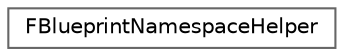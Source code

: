 digraph "Graphical Class Hierarchy"
{
 // INTERACTIVE_SVG=YES
 // LATEX_PDF_SIZE
  bgcolor="transparent";
  edge [fontname=Helvetica,fontsize=10,labelfontname=Helvetica,labelfontsize=10];
  node [fontname=Helvetica,fontsize=10,shape=box,height=0.2,width=0.4];
  rankdir="LR";
  Node0 [id="Node000000",label="FBlueprintNamespaceHelper",height=0.2,width=0.4,color="grey40", fillcolor="white", style="filled",URL="$d5/d98/classFBlueprintNamespaceHelper.html",tooltip="A helper class for managing namespace info for a single Blueprint context."];
}
